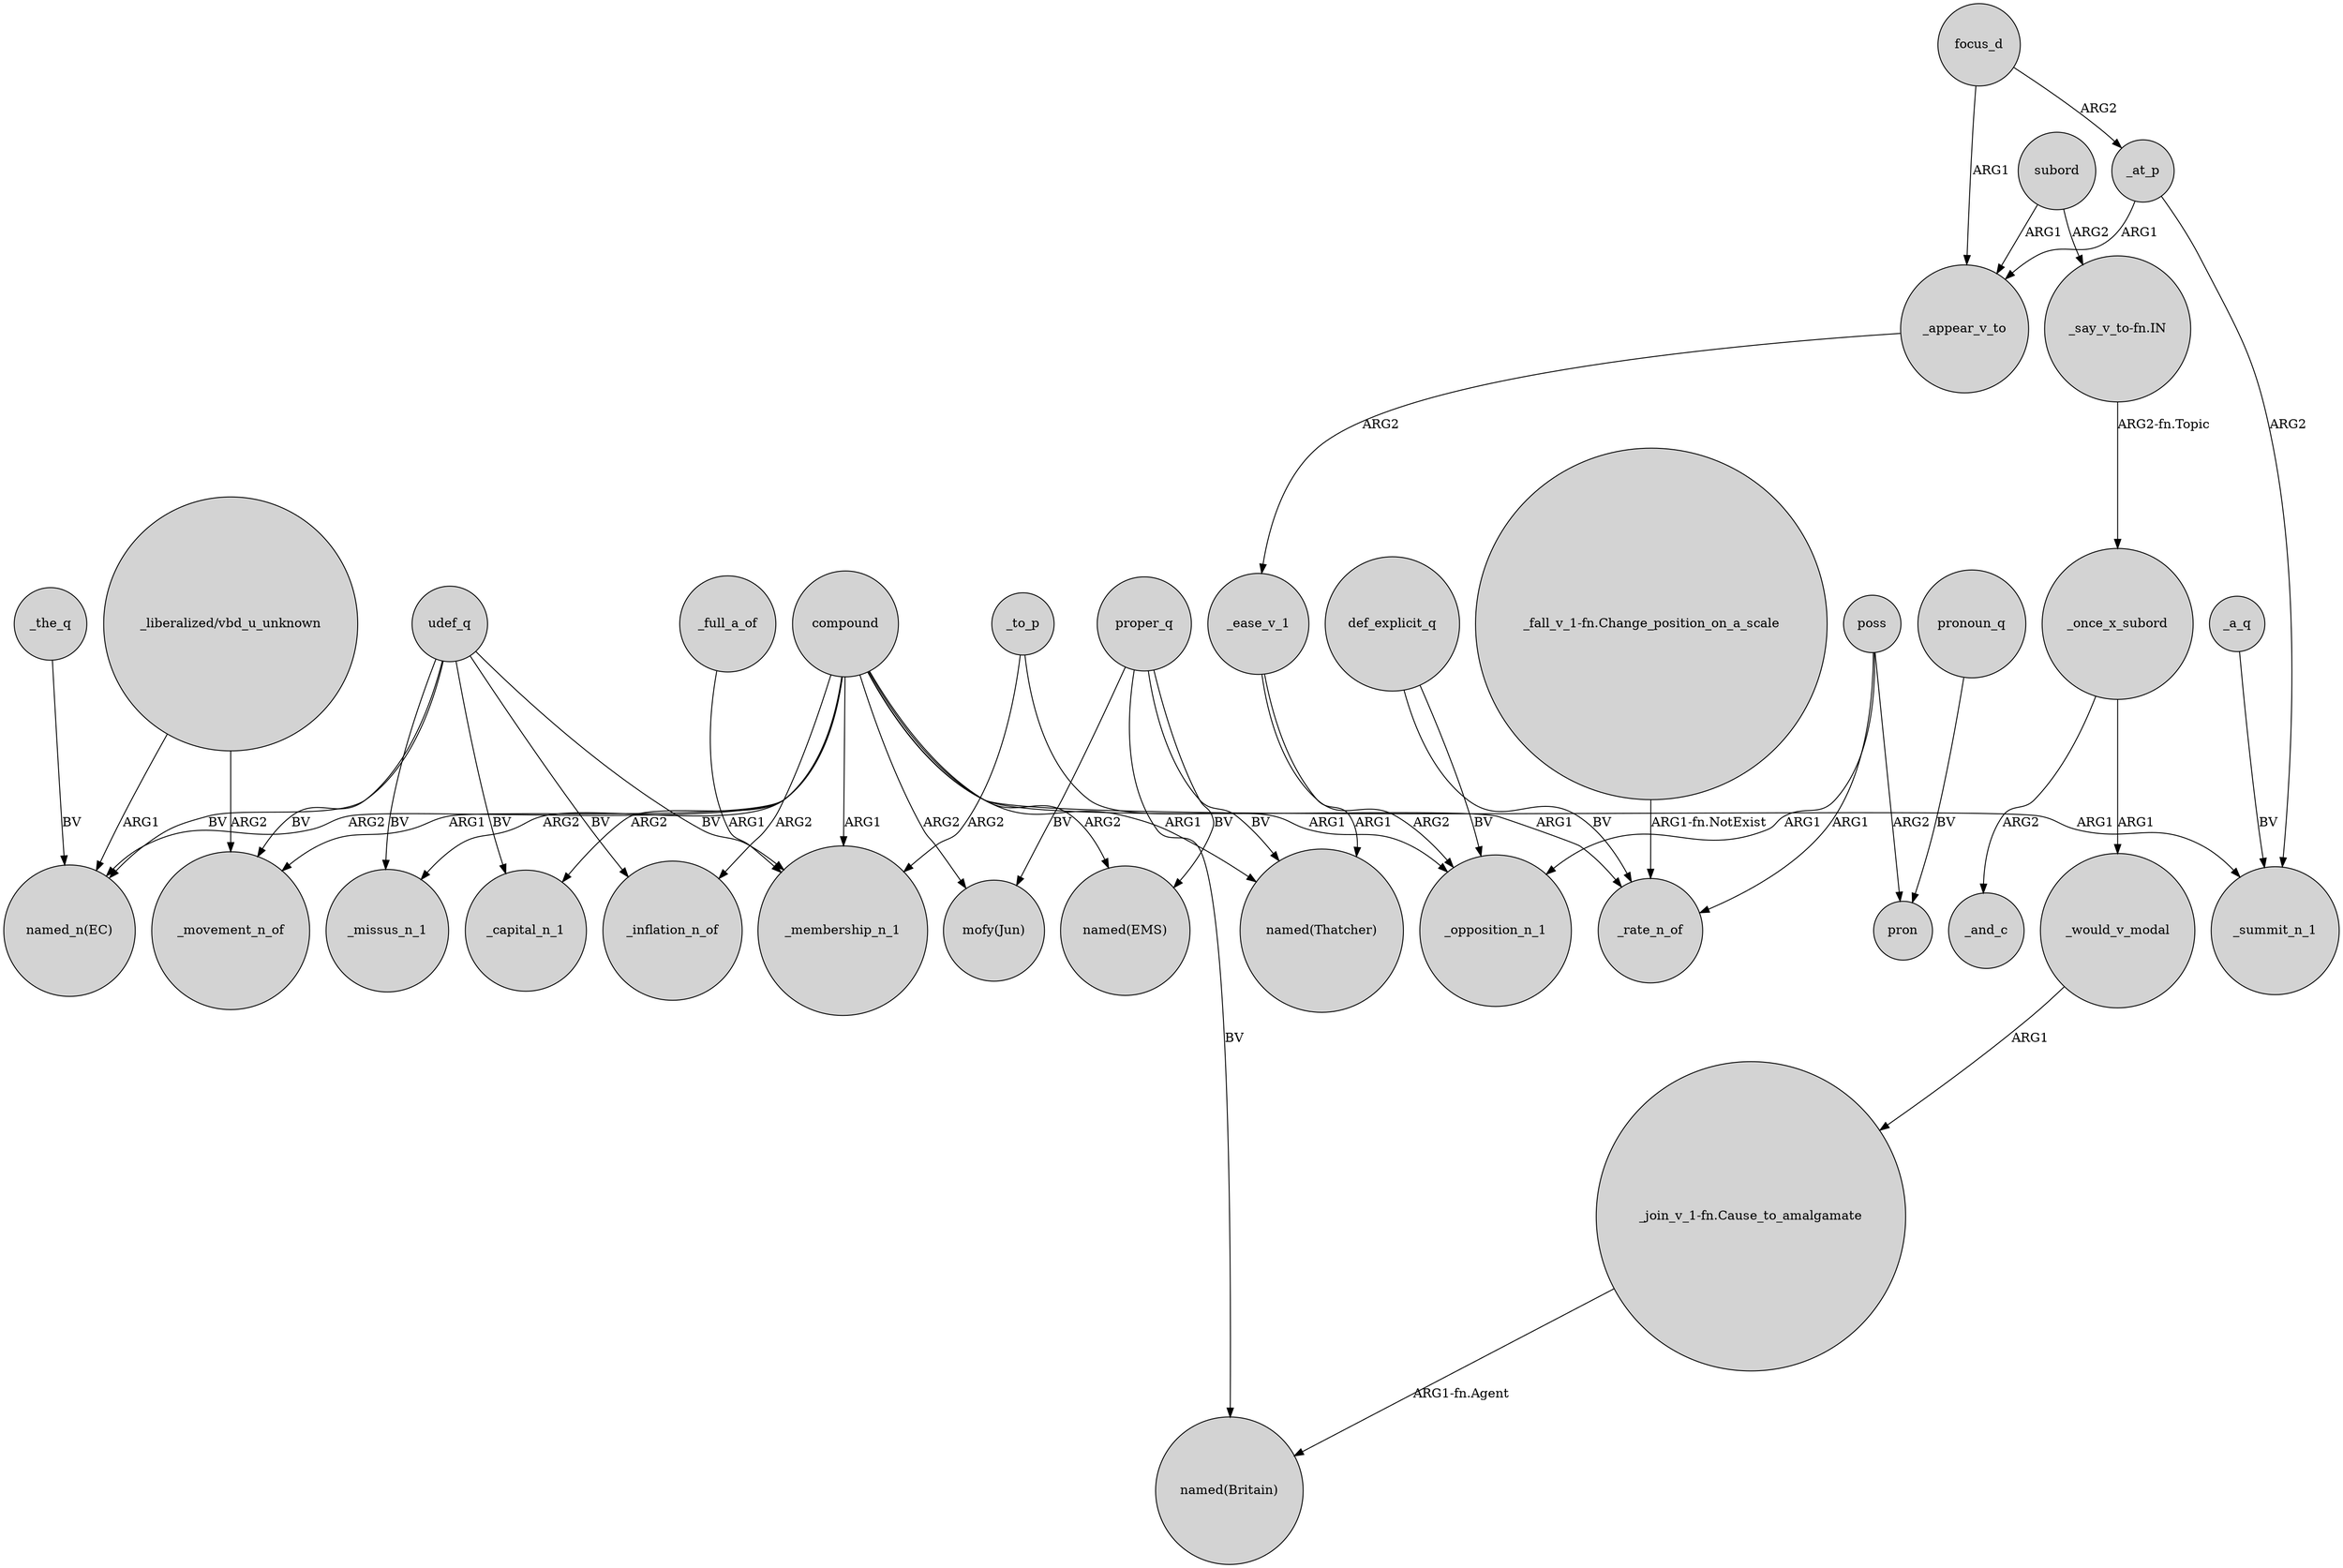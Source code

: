 digraph {
	node [shape=circle style=filled]
	poss -> _rate_n_of [label=ARG1]
	_full_a_of -> _membership_n_1 [label=ARG1]
	udef_q -> _membership_n_1 [label=BV]
	udef_q -> _inflation_n_of [label=BV]
	udef_q -> _capital_n_1 [label=BV]
	subord -> _appear_v_to [label=ARG1]
	compound -> _capital_n_1 [label=ARG2]
	poss -> pron [label=ARG2]
	udef_q -> _movement_n_of [label=BV]
	_the_q -> "named_n(EC)" [label=BV]
	def_explicit_q -> _rate_n_of [label=BV]
	"_liberalized/vbd_u_unknown" -> _movement_n_of [label=ARG2]
	_would_v_modal -> "_join_v_1-fn.Cause_to_amalgamate" [label=ARG1]
	compound -> _missus_n_1 [label=ARG2]
	compound -> _rate_n_of [label=ARG1]
	proper_q -> "mofy(Jun)" [label=BV]
	"_join_v_1-fn.Cause_to_amalgamate" -> "named(Britain)" [label="ARG1-fn.Agent"]
	"_say_v_to-fn.IN" -> _once_x_subord [label="ARG2-fn.Topic"]
	"_fall_v_1-fn.Change_position_on_a_scale" -> _rate_n_of [label="ARG1-fn.NotExist"]
	focus_d -> _at_p [label=ARG2]
	udef_q -> _missus_n_1 [label=BV]
	_a_q -> _summit_n_1 [label=BV]
	_ease_v_1 -> _opposition_n_1 [label=ARG2]
	_once_x_subord -> _and_c [label=ARG2]
	compound -> "named(EMS)" [label=ARG2]
	compound -> "named_n(EC)" [label=ARG2]
	compound -> "named(Thatcher)" [label=ARG1]
	pronoun_q -> pron [label=BV]
	compound -> _movement_n_of [label=ARG1]
	subord -> "_say_v_to-fn.IN" [label=ARG2]
	def_explicit_q -> _opposition_n_1 [label=BV]
	udef_q -> "named_n(EC)" [label=BV]
	compound -> _inflation_n_of [label=ARG2]
	_ease_v_1 -> "named(Thatcher)" [label=ARG1]
	_at_p -> _summit_n_1 [label=ARG2]
	poss -> _opposition_n_1 [label=ARG1]
	_appear_v_to -> _ease_v_1 [label=ARG2]
	compound -> _membership_n_1 [label=ARG1]
	compound -> "mofy(Jun)" [label=ARG2]
	proper_q -> "named(EMS)" [label=BV]
	_once_x_subord -> _would_v_modal [label=ARG1]
	focus_d -> _appear_v_to [label=ARG1]
	_at_p -> _appear_v_to [label=ARG1]
	_to_p -> _membership_n_1 [label=ARG2]
	_to_p -> _opposition_n_1 [label=ARG1]
	"_liberalized/vbd_u_unknown" -> "named_n(EC)" [label=ARG1]
	proper_q -> "named(Thatcher)" [label=BV]
	compound -> _summit_n_1 [label=ARG1]
	proper_q -> "named(Britain)" [label=BV]
}
